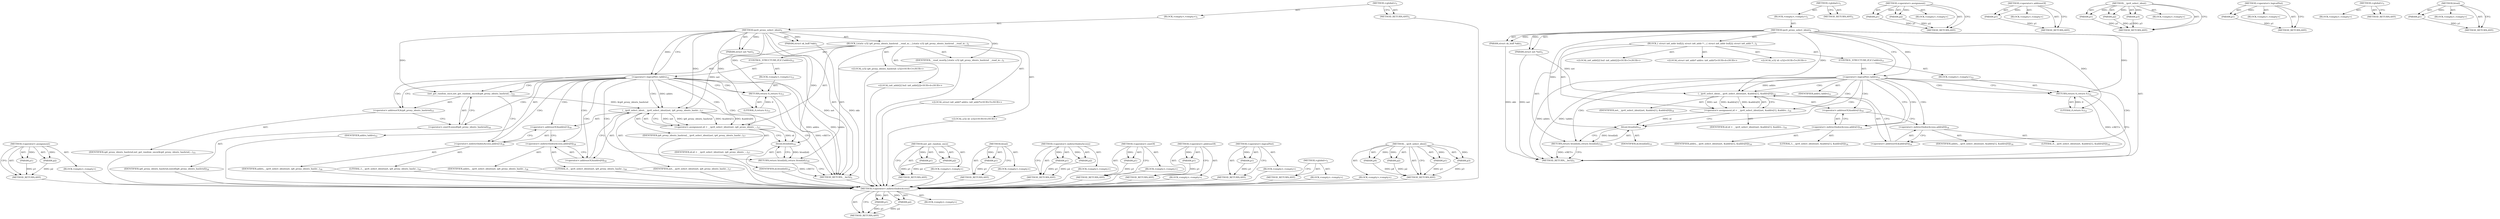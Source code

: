 digraph "htonl" {
vulnerable_90 [label=<(METHOD,&lt;operator&gt;.assignment)>];
vulnerable_91 [label=<(PARAM,p1)>];
vulnerable_92 [label=<(PARAM,p2)>];
vulnerable_93 [label=<(BLOCK,&lt;empty&gt;,&lt;empty&gt;)>];
vulnerable_94 [label=<(METHOD_RETURN,ANY)>];
vulnerable_6 [label=<(METHOD,&lt;global&gt;)<SUB>1</SUB>>];
vulnerable_7 [label=<(BLOCK,&lt;empty&gt;,&lt;empty&gt;)<SUB>1</SUB>>];
vulnerable_8 [label=<(METHOD,ipv6_proxy_select_ident)<SUB>1</SUB>>];
vulnerable_9 [label=<(PARAM,struct net *net)<SUB>1</SUB>>];
vulnerable_10 [label=<(PARAM,struct sk_buff *skb)<SUB>1</SUB>>];
vulnerable_11 [label=<(BLOCK,{
	static u32 ip6_proxy_idents_hashrnd __read_m...,{
	static u32 ip6_proxy_idents_hashrnd __read_m...)<SUB>2</SUB>>];
vulnerable_12 [label="<(LOCAL,u32 ip6_proxy_idents_hashrnd: u32)<SUB>3</SUB>>"];
vulnerable_13 [label=<(IDENTIFIER,__read_mostly,{
	static u32 ip6_proxy_idents_hashrnd __read_m...)<SUB>3</SUB>>];
vulnerable_14 [label="<(LOCAL,in6_addr[2] buf: in6_addr[2])<SUB>4</SUB>>"];
vulnerable_15 [label="<(LOCAL,struct in6_addr* addrs: in6_addr*)<SUB>5</SUB>>"];
vulnerable_16 [label="<(LOCAL,u32 id: u32)<SUB>6</SUB>>"];
vulnerable_17 [label=<(CONTROL_STRUCTURE,IF,if (!addrs))<SUB>12</SUB>>];
vulnerable_18 [label=<(&lt;operator&gt;.logicalNot,!addrs)<SUB>12</SUB>>];
vulnerable_19 [label=<(IDENTIFIER,addrs,!addrs)<SUB>12</SUB>>];
vulnerable_20 [label=<(BLOCK,&lt;empty&gt;,&lt;empty&gt;)<SUB>13</SUB>>];
vulnerable_21 [label=<(RETURN,return 0;,return 0;)<SUB>13</SUB>>];
vulnerable_22 [label=<(LITERAL,0,return 0;)<SUB>13</SUB>>];
vulnerable_23 [label=<(net_get_random_once,net_get_random_once(&amp;ip6_proxy_idents_hashrnd,
...)<SUB>15</SUB>>];
vulnerable_24 [label=<(&lt;operator&gt;.addressOf,&amp;ip6_proxy_idents_hashrnd)<SUB>15</SUB>>];
vulnerable_25 [label=<(IDENTIFIER,ip6_proxy_idents_hashrnd,net_get_random_once(&amp;ip6_proxy_idents_hashrnd,
...)<SUB>15</SUB>>];
vulnerable_26 [label=<(&lt;operator&gt;.sizeOf,sizeof(ip6_proxy_idents_hashrnd))<SUB>16</SUB>>];
vulnerable_27 [label=<(IDENTIFIER,ip6_proxy_idents_hashrnd,sizeof(ip6_proxy_idents_hashrnd))<SUB>16</SUB>>];
vulnerable_28 [label=<(&lt;operator&gt;.assignment,id = __ipv6_select_ident(net, ip6_proxy_idents_...)<SUB>17</SUB>>];
vulnerable_29 [label=<(IDENTIFIER,id,id = __ipv6_select_ident(net, ip6_proxy_idents_...)<SUB>17</SUB>>];
vulnerable_30 [label=<(__ipv6_select_ident,__ipv6_select_ident(net, ip6_proxy_idents_hashr...)<SUB>17</SUB>>];
vulnerable_31 [label=<(IDENTIFIER,net,__ipv6_select_ident(net, ip6_proxy_idents_hashr...)<SUB>17</SUB>>];
vulnerable_32 [label=<(IDENTIFIER,ip6_proxy_idents_hashrnd,__ipv6_select_ident(net, ip6_proxy_idents_hashr...)<SUB>17</SUB>>];
vulnerable_33 [label=<(&lt;operator&gt;.addressOf,&amp;addrs[1])<SUB>18</SUB>>];
vulnerable_34 [label=<(&lt;operator&gt;.indirectIndexAccess,addrs[1])<SUB>18</SUB>>];
vulnerable_35 [label=<(IDENTIFIER,addrs,__ipv6_select_ident(net, ip6_proxy_idents_hashr...)<SUB>18</SUB>>];
vulnerable_36 [label=<(LITERAL,1,__ipv6_select_ident(net, ip6_proxy_idents_hashr...)<SUB>18</SUB>>];
vulnerable_37 [label=<(&lt;operator&gt;.addressOf,&amp;addrs[0])<SUB>18</SUB>>];
vulnerable_38 [label=<(&lt;operator&gt;.indirectIndexAccess,addrs[0])<SUB>18</SUB>>];
vulnerable_39 [label=<(IDENTIFIER,addrs,__ipv6_select_ident(net, ip6_proxy_idents_hashr...)<SUB>18</SUB>>];
vulnerable_40 [label=<(LITERAL,0,__ipv6_select_ident(net, ip6_proxy_idents_hashr...)<SUB>18</SUB>>];
vulnerable_41 [label=<(RETURN,return htonl(id);,return htonl(id);)<SUB>19</SUB>>];
vulnerable_42 [label=<(htonl,htonl(id))<SUB>19</SUB>>];
vulnerable_43 [label=<(IDENTIFIER,id,htonl(id))<SUB>19</SUB>>];
vulnerable_44 [label=<(METHOD_RETURN,__be32)<SUB>1</SUB>>];
vulnerable_46 [label=<(METHOD_RETURN,ANY)<SUB>1</SUB>>];
vulnerable_77 [label=<(METHOD,net_get_random_once)>];
vulnerable_78 [label=<(PARAM,p1)>];
vulnerable_79 [label=<(PARAM,p2)>];
vulnerable_80 [label=<(BLOCK,&lt;empty&gt;,&lt;empty&gt;)>];
vulnerable_81 [label=<(METHOD_RETURN,ANY)>];
vulnerable_107 [label=<(METHOD,htonl)>];
vulnerable_108 [label=<(PARAM,p1)>];
vulnerable_109 [label=<(BLOCK,&lt;empty&gt;,&lt;empty&gt;)>];
vulnerable_110 [label=<(METHOD_RETURN,ANY)>];
vulnerable_102 [label=<(METHOD,&lt;operator&gt;.indirectIndexAccess)>];
vulnerable_103 [label=<(PARAM,p1)>];
vulnerable_104 [label=<(PARAM,p2)>];
vulnerable_105 [label=<(BLOCK,&lt;empty&gt;,&lt;empty&gt;)>];
vulnerable_106 [label=<(METHOD_RETURN,ANY)>];
vulnerable_86 [label=<(METHOD,&lt;operator&gt;.sizeOf)>];
vulnerable_87 [label=<(PARAM,p1)>];
vulnerable_88 [label=<(BLOCK,&lt;empty&gt;,&lt;empty&gt;)>];
vulnerable_89 [label=<(METHOD_RETURN,ANY)>];
vulnerable_82 [label=<(METHOD,&lt;operator&gt;.addressOf)>];
vulnerable_83 [label=<(PARAM,p1)>];
vulnerable_84 [label=<(BLOCK,&lt;empty&gt;,&lt;empty&gt;)>];
vulnerable_85 [label=<(METHOD_RETURN,ANY)>];
vulnerable_73 [label=<(METHOD,&lt;operator&gt;.logicalNot)>];
vulnerable_74 [label=<(PARAM,p1)>];
vulnerable_75 [label=<(BLOCK,&lt;empty&gt;,&lt;empty&gt;)>];
vulnerable_76 [label=<(METHOD_RETURN,ANY)>];
vulnerable_67 [label=<(METHOD,&lt;global&gt;)<SUB>1</SUB>>];
vulnerable_68 [label=<(BLOCK,&lt;empty&gt;,&lt;empty&gt;)>];
vulnerable_69 [label=<(METHOD_RETURN,ANY)>];
vulnerable_95 [label=<(METHOD,__ipv6_select_ident)>];
vulnerable_96 [label=<(PARAM,p1)>];
vulnerable_97 [label=<(PARAM,p2)>];
vulnerable_98 [label=<(PARAM,p3)>];
vulnerable_99 [label=<(PARAM,p4)>];
vulnerable_100 [label=<(BLOCK,&lt;empty&gt;,&lt;empty&gt;)>];
vulnerable_101 [label=<(METHOD_RETURN,ANY)>];
fixed_84 [label=<(METHOD,&lt;operator&gt;.indirectIndexAccess)>];
fixed_85 [label=<(PARAM,p1)>];
fixed_86 [label=<(PARAM,p2)>];
fixed_87 [label=<(BLOCK,&lt;empty&gt;,&lt;empty&gt;)>];
fixed_88 [label=<(METHOD_RETURN,ANY)>];
fixed_6 [label=<(METHOD,&lt;global&gt;)<SUB>1</SUB>>];
fixed_7 [label=<(BLOCK,&lt;empty&gt;,&lt;empty&gt;)<SUB>1</SUB>>];
fixed_8 [label=<(METHOD,ipv6_proxy_select_ident)<SUB>1</SUB>>];
fixed_9 [label=<(PARAM,struct net *net)<SUB>1</SUB>>];
fixed_10 [label=<(PARAM,struct sk_buff *skb)<SUB>1</SUB>>];
fixed_11 [label=<(BLOCK,{
 	struct in6_addr buf[2];
 	struct in6_addr *...,{
 	struct in6_addr buf[2];
 	struct in6_addr *...)<SUB>2</SUB>>];
fixed_12 [label="<(LOCAL,in6_addr[2] buf: in6_addr[2])<SUB>3</SUB>>"];
fixed_13 [label="<(LOCAL,struct in6_addr* addrs: in6_addr*)<SUB>4</SUB>>"];
fixed_14 [label="<(LOCAL,u32 id: u32)<SUB>5</SUB>>"];
fixed_15 [label=<(CONTROL_STRUCTURE,IF,if (!addrs))<SUB>11</SUB>>];
fixed_16 [label=<(&lt;operator&gt;.logicalNot,!addrs)<SUB>11</SUB>>];
fixed_17 [label=<(IDENTIFIER,addrs,!addrs)<SUB>11</SUB>>];
fixed_18 [label=<(BLOCK,&lt;empty&gt;,&lt;empty&gt;)<SUB>12</SUB>>];
fixed_19 [label=<(RETURN,return 0;,return 0;)<SUB>12</SUB>>];
fixed_20 [label=<(LITERAL,0,return 0;)<SUB>12</SUB>>];
fixed_21 [label=<(&lt;operator&gt;.assignment,id = __ipv6_select_ident(net, &amp;addrs[1], &amp;addrs...)<SUB>14</SUB>>];
fixed_22 [label=<(IDENTIFIER,id,id = __ipv6_select_ident(net, &amp;addrs[1], &amp;addrs...)<SUB>14</SUB>>];
fixed_23 [label=<(__ipv6_select_ident,__ipv6_select_ident(net, &amp;addrs[1], &amp;addrs[0]))<SUB>14</SUB>>];
fixed_24 [label=<(IDENTIFIER,net,__ipv6_select_ident(net, &amp;addrs[1], &amp;addrs[0]))<SUB>14</SUB>>];
fixed_25 [label=<(&lt;operator&gt;.addressOf,&amp;addrs[1])<SUB>14</SUB>>];
fixed_26 [label=<(&lt;operator&gt;.indirectIndexAccess,addrs[1])<SUB>14</SUB>>];
fixed_27 [label=<(IDENTIFIER,addrs,__ipv6_select_ident(net, &amp;addrs[1], &amp;addrs[0]))<SUB>14</SUB>>];
fixed_28 [label=<(LITERAL,1,__ipv6_select_ident(net, &amp;addrs[1], &amp;addrs[0]))<SUB>14</SUB>>];
fixed_29 [label=<(&lt;operator&gt;.addressOf,&amp;addrs[0])<SUB>14</SUB>>];
fixed_30 [label=<(&lt;operator&gt;.indirectIndexAccess,addrs[0])<SUB>14</SUB>>];
fixed_31 [label=<(IDENTIFIER,addrs,__ipv6_select_ident(net, &amp;addrs[1], &amp;addrs[0]))<SUB>14</SUB>>];
fixed_32 [label=<(LITERAL,0,__ipv6_select_ident(net, &amp;addrs[1], &amp;addrs[0]))<SUB>14</SUB>>];
fixed_33 [label=<(RETURN,return htonl(id);,return htonl(id);)<SUB>15</SUB>>];
fixed_34 [label=<(htonl,htonl(id))<SUB>15</SUB>>];
fixed_35 [label=<(IDENTIFIER,id,htonl(id))<SUB>15</SUB>>];
fixed_36 [label=<(METHOD_RETURN,__be32)<SUB>1</SUB>>];
fixed_38 [label=<(METHOD_RETURN,ANY)<SUB>1</SUB>>];
fixed_69 [label=<(METHOD,&lt;operator&gt;.assignment)>];
fixed_70 [label=<(PARAM,p1)>];
fixed_71 [label=<(PARAM,p2)>];
fixed_72 [label=<(BLOCK,&lt;empty&gt;,&lt;empty&gt;)>];
fixed_73 [label=<(METHOD_RETURN,ANY)>];
fixed_80 [label=<(METHOD,&lt;operator&gt;.addressOf)>];
fixed_81 [label=<(PARAM,p1)>];
fixed_82 [label=<(BLOCK,&lt;empty&gt;,&lt;empty&gt;)>];
fixed_83 [label=<(METHOD_RETURN,ANY)>];
fixed_74 [label=<(METHOD,__ipv6_select_ident)>];
fixed_75 [label=<(PARAM,p1)>];
fixed_76 [label=<(PARAM,p2)>];
fixed_77 [label=<(PARAM,p3)>];
fixed_78 [label=<(BLOCK,&lt;empty&gt;,&lt;empty&gt;)>];
fixed_79 [label=<(METHOD_RETURN,ANY)>];
fixed_65 [label=<(METHOD,&lt;operator&gt;.logicalNot)>];
fixed_66 [label=<(PARAM,p1)>];
fixed_67 [label=<(BLOCK,&lt;empty&gt;,&lt;empty&gt;)>];
fixed_68 [label=<(METHOD_RETURN,ANY)>];
fixed_59 [label=<(METHOD,&lt;global&gt;)<SUB>1</SUB>>];
fixed_60 [label=<(BLOCK,&lt;empty&gt;,&lt;empty&gt;)>];
fixed_61 [label=<(METHOD_RETURN,ANY)>];
fixed_89 [label=<(METHOD,htonl)>];
fixed_90 [label=<(PARAM,p1)>];
fixed_91 [label=<(BLOCK,&lt;empty&gt;,&lt;empty&gt;)>];
fixed_92 [label=<(METHOD_RETURN,ANY)>];
vulnerable_90 -> vulnerable_91  [key=0, label="AST: "];
vulnerable_90 -> vulnerable_91  [key=1, label="DDG: "];
vulnerable_90 -> vulnerable_93  [key=0, label="AST: "];
vulnerable_90 -> vulnerable_92  [key=0, label="AST: "];
vulnerable_90 -> vulnerable_92  [key=1, label="DDG: "];
vulnerable_90 -> vulnerable_94  [key=0, label="AST: "];
vulnerable_90 -> vulnerable_94  [key=1, label="CFG: "];
vulnerable_91 -> vulnerable_94  [key=0, label="DDG: p1"];
vulnerable_92 -> vulnerable_94  [key=0, label="DDG: p2"];
vulnerable_93 -> fixed_84  [key=0];
vulnerable_94 -> fixed_84  [key=0];
vulnerable_6 -> vulnerable_7  [key=0, label="AST: "];
vulnerable_6 -> vulnerable_46  [key=0, label="AST: "];
vulnerable_6 -> vulnerable_46  [key=1, label="CFG: "];
vulnerable_7 -> vulnerable_8  [key=0, label="AST: "];
vulnerable_8 -> vulnerable_9  [key=0, label="AST: "];
vulnerable_8 -> vulnerable_9  [key=1, label="DDG: "];
vulnerable_8 -> vulnerable_10  [key=0, label="AST: "];
vulnerable_8 -> vulnerable_10  [key=1, label="DDG: "];
vulnerable_8 -> vulnerable_11  [key=0, label="AST: "];
vulnerable_8 -> vulnerable_44  [key=0, label="AST: "];
vulnerable_8 -> vulnerable_18  [key=0, label="CFG: "];
vulnerable_8 -> vulnerable_18  [key=1, label="DDG: "];
vulnerable_8 -> vulnerable_13  [key=0, label="DDG: "];
vulnerable_8 -> vulnerable_23  [key=0, label="DDG: "];
vulnerable_8 -> vulnerable_21  [key=0, label="DDG: "];
vulnerable_8 -> vulnerable_30  [key=0, label="DDG: "];
vulnerable_8 -> vulnerable_42  [key=0, label="DDG: "];
vulnerable_8 -> vulnerable_22  [key=0, label="DDG: "];
vulnerable_9 -> vulnerable_44  [key=0, label="DDG: net"];
vulnerable_9 -> vulnerable_30  [key=0, label="DDG: net"];
vulnerable_10 -> vulnerable_44  [key=0, label="DDG: skb"];
vulnerable_11 -> vulnerable_12  [key=0, label="AST: "];
vulnerable_11 -> vulnerable_13  [key=0, label="AST: "];
vulnerable_11 -> vulnerable_14  [key=0, label="AST: "];
vulnerable_11 -> vulnerable_15  [key=0, label="AST: "];
vulnerable_11 -> vulnerable_16  [key=0, label="AST: "];
vulnerable_11 -> vulnerable_17  [key=0, label="AST: "];
vulnerable_11 -> vulnerable_23  [key=0, label="AST: "];
vulnerable_11 -> vulnerable_28  [key=0, label="AST: "];
vulnerable_11 -> vulnerable_41  [key=0, label="AST: "];
vulnerable_12 -> fixed_84  [key=0];
vulnerable_13 -> fixed_84  [key=0];
vulnerable_14 -> fixed_84  [key=0];
vulnerable_15 -> fixed_84  [key=0];
vulnerable_16 -> fixed_84  [key=0];
vulnerable_17 -> vulnerable_18  [key=0, label="AST: "];
vulnerable_17 -> vulnerable_20  [key=0, label="AST: "];
vulnerable_18 -> vulnerable_19  [key=0, label="AST: "];
vulnerable_18 -> vulnerable_21  [key=0, label="CFG: "];
vulnerable_18 -> vulnerable_21  [key=1, label="CDG: "];
vulnerable_18 -> vulnerable_24  [key=0, label="CFG: "];
vulnerable_18 -> vulnerable_24  [key=1, label="CDG: "];
vulnerable_18 -> vulnerable_44  [key=0, label="DDG: addrs"];
vulnerable_18 -> vulnerable_44  [key=1, label="DDG: !addrs"];
vulnerable_18 -> vulnerable_30  [key=0, label="DDG: addrs"];
vulnerable_18 -> vulnerable_30  [key=1, label="CDG: "];
vulnerable_18 -> vulnerable_34  [key=0, label="CDG: "];
vulnerable_18 -> vulnerable_33  [key=0, label="CDG: "];
vulnerable_18 -> vulnerable_26  [key=0, label="CDG: "];
vulnerable_18 -> vulnerable_42  [key=0, label="CDG: "];
vulnerable_18 -> vulnerable_23  [key=0, label="CDG: "];
vulnerable_18 -> vulnerable_28  [key=0, label="CDG: "];
vulnerable_18 -> vulnerable_37  [key=0, label="CDG: "];
vulnerable_18 -> vulnerable_38  [key=0, label="CDG: "];
vulnerable_18 -> vulnerable_41  [key=0, label="CDG: "];
vulnerable_19 -> fixed_84  [key=0];
vulnerable_20 -> vulnerable_21  [key=0, label="AST: "];
vulnerable_21 -> vulnerable_22  [key=0, label="AST: "];
vulnerable_21 -> vulnerable_44  [key=0, label="CFG: "];
vulnerable_21 -> vulnerable_44  [key=1, label="DDG: &lt;RET&gt;"];
vulnerable_22 -> vulnerable_21  [key=0, label="DDG: 0"];
vulnerable_23 -> vulnerable_24  [key=0, label="AST: "];
vulnerable_23 -> vulnerable_26  [key=0, label="AST: "];
vulnerable_23 -> vulnerable_34  [key=0, label="CFG: "];
vulnerable_23 -> vulnerable_30  [key=0, label="DDG: &amp;ip6_proxy_idents_hashrnd"];
vulnerable_24 -> vulnerable_25  [key=0, label="AST: "];
vulnerable_24 -> vulnerable_26  [key=0, label="CFG: "];
vulnerable_25 -> fixed_84  [key=0];
vulnerable_26 -> vulnerable_27  [key=0, label="AST: "];
vulnerable_26 -> vulnerable_23  [key=0, label="CFG: "];
vulnerable_27 -> fixed_84  [key=0];
vulnerable_28 -> vulnerable_29  [key=0, label="AST: "];
vulnerable_28 -> vulnerable_30  [key=0, label="AST: "];
vulnerable_28 -> vulnerable_42  [key=0, label="CFG: "];
vulnerable_28 -> vulnerable_42  [key=1, label="DDG: id"];
vulnerable_29 -> fixed_84  [key=0];
vulnerable_30 -> vulnerable_31  [key=0, label="AST: "];
vulnerable_30 -> vulnerable_32  [key=0, label="AST: "];
vulnerable_30 -> vulnerable_33  [key=0, label="AST: "];
vulnerable_30 -> vulnerable_37  [key=0, label="AST: "];
vulnerable_30 -> vulnerable_28  [key=0, label="CFG: "];
vulnerable_30 -> vulnerable_28  [key=1, label="DDG: net"];
vulnerable_30 -> vulnerable_28  [key=2, label="DDG: ip6_proxy_idents_hashrnd"];
vulnerable_30 -> vulnerable_28  [key=3, label="DDG: &amp;addrs[1]"];
vulnerable_30 -> vulnerable_28  [key=4, label="DDG: &amp;addrs[0]"];
vulnerable_31 -> fixed_84  [key=0];
vulnerable_32 -> fixed_84  [key=0];
vulnerable_33 -> vulnerable_34  [key=0, label="AST: "];
vulnerable_33 -> vulnerable_38  [key=0, label="CFG: "];
vulnerable_34 -> vulnerable_35  [key=0, label="AST: "];
vulnerable_34 -> vulnerable_36  [key=0, label="AST: "];
vulnerable_34 -> vulnerable_33  [key=0, label="CFG: "];
vulnerable_35 -> fixed_84  [key=0];
vulnerable_36 -> fixed_84  [key=0];
vulnerable_37 -> vulnerable_38  [key=0, label="AST: "];
vulnerable_37 -> vulnerable_30  [key=0, label="CFG: "];
vulnerable_38 -> vulnerable_39  [key=0, label="AST: "];
vulnerable_38 -> vulnerable_40  [key=0, label="AST: "];
vulnerable_38 -> vulnerable_37  [key=0, label="CFG: "];
vulnerable_39 -> fixed_84  [key=0];
vulnerable_40 -> fixed_84  [key=0];
vulnerable_41 -> vulnerable_42  [key=0, label="AST: "];
vulnerable_41 -> vulnerable_44  [key=0, label="CFG: "];
vulnerable_41 -> vulnerable_44  [key=1, label="DDG: &lt;RET&gt;"];
vulnerable_42 -> vulnerable_43  [key=0, label="AST: "];
vulnerable_42 -> vulnerable_41  [key=0, label="CFG: "];
vulnerable_42 -> vulnerable_41  [key=1, label="DDG: htonl(id)"];
vulnerable_43 -> fixed_84  [key=0];
vulnerable_44 -> fixed_84  [key=0];
vulnerable_46 -> fixed_84  [key=0];
vulnerable_77 -> vulnerable_78  [key=0, label="AST: "];
vulnerable_77 -> vulnerable_78  [key=1, label="DDG: "];
vulnerable_77 -> vulnerable_80  [key=0, label="AST: "];
vulnerable_77 -> vulnerable_79  [key=0, label="AST: "];
vulnerable_77 -> vulnerable_79  [key=1, label="DDG: "];
vulnerable_77 -> vulnerable_81  [key=0, label="AST: "];
vulnerable_77 -> vulnerable_81  [key=1, label="CFG: "];
vulnerable_78 -> vulnerable_81  [key=0, label="DDG: p1"];
vulnerable_79 -> vulnerable_81  [key=0, label="DDG: p2"];
vulnerable_80 -> fixed_84  [key=0];
vulnerable_81 -> fixed_84  [key=0];
vulnerable_107 -> vulnerable_108  [key=0, label="AST: "];
vulnerable_107 -> vulnerable_108  [key=1, label="DDG: "];
vulnerable_107 -> vulnerable_109  [key=0, label="AST: "];
vulnerable_107 -> vulnerable_110  [key=0, label="AST: "];
vulnerable_107 -> vulnerable_110  [key=1, label="CFG: "];
vulnerable_108 -> vulnerable_110  [key=0, label="DDG: p1"];
vulnerable_109 -> fixed_84  [key=0];
vulnerable_110 -> fixed_84  [key=0];
vulnerable_102 -> vulnerable_103  [key=0, label="AST: "];
vulnerable_102 -> vulnerable_103  [key=1, label="DDG: "];
vulnerable_102 -> vulnerable_105  [key=0, label="AST: "];
vulnerable_102 -> vulnerable_104  [key=0, label="AST: "];
vulnerable_102 -> vulnerable_104  [key=1, label="DDG: "];
vulnerable_102 -> vulnerable_106  [key=0, label="AST: "];
vulnerable_102 -> vulnerable_106  [key=1, label="CFG: "];
vulnerable_103 -> vulnerable_106  [key=0, label="DDG: p1"];
vulnerable_104 -> vulnerable_106  [key=0, label="DDG: p2"];
vulnerable_105 -> fixed_84  [key=0];
vulnerable_106 -> fixed_84  [key=0];
vulnerable_86 -> vulnerable_87  [key=0, label="AST: "];
vulnerable_86 -> vulnerable_87  [key=1, label="DDG: "];
vulnerable_86 -> vulnerable_88  [key=0, label="AST: "];
vulnerable_86 -> vulnerable_89  [key=0, label="AST: "];
vulnerable_86 -> vulnerable_89  [key=1, label="CFG: "];
vulnerable_87 -> vulnerable_89  [key=0, label="DDG: p1"];
vulnerable_88 -> fixed_84  [key=0];
vulnerable_89 -> fixed_84  [key=0];
vulnerable_82 -> vulnerable_83  [key=0, label="AST: "];
vulnerable_82 -> vulnerable_83  [key=1, label="DDG: "];
vulnerable_82 -> vulnerable_84  [key=0, label="AST: "];
vulnerable_82 -> vulnerable_85  [key=0, label="AST: "];
vulnerable_82 -> vulnerable_85  [key=1, label="CFG: "];
vulnerable_83 -> vulnerable_85  [key=0, label="DDG: p1"];
vulnerable_84 -> fixed_84  [key=0];
vulnerable_85 -> fixed_84  [key=0];
vulnerable_73 -> vulnerable_74  [key=0, label="AST: "];
vulnerable_73 -> vulnerable_74  [key=1, label="DDG: "];
vulnerable_73 -> vulnerable_75  [key=0, label="AST: "];
vulnerable_73 -> vulnerable_76  [key=0, label="AST: "];
vulnerable_73 -> vulnerable_76  [key=1, label="CFG: "];
vulnerable_74 -> vulnerable_76  [key=0, label="DDG: p1"];
vulnerable_75 -> fixed_84  [key=0];
vulnerable_76 -> fixed_84  [key=0];
vulnerable_67 -> vulnerable_68  [key=0, label="AST: "];
vulnerable_67 -> vulnerable_69  [key=0, label="AST: "];
vulnerable_67 -> vulnerable_69  [key=1, label="CFG: "];
vulnerable_68 -> fixed_84  [key=0];
vulnerable_69 -> fixed_84  [key=0];
vulnerable_95 -> vulnerable_96  [key=0, label="AST: "];
vulnerable_95 -> vulnerable_96  [key=1, label="DDG: "];
vulnerable_95 -> vulnerable_100  [key=0, label="AST: "];
vulnerable_95 -> vulnerable_97  [key=0, label="AST: "];
vulnerable_95 -> vulnerable_97  [key=1, label="DDG: "];
vulnerable_95 -> vulnerable_101  [key=0, label="AST: "];
vulnerable_95 -> vulnerable_101  [key=1, label="CFG: "];
vulnerable_95 -> vulnerable_98  [key=0, label="AST: "];
vulnerable_95 -> vulnerable_98  [key=1, label="DDG: "];
vulnerable_95 -> vulnerable_99  [key=0, label="AST: "];
vulnerable_95 -> vulnerable_99  [key=1, label="DDG: "];
vulnerable_96 -> vulnerable_101  [key=0, label="DDG: p1"];
vulnerable_97 -> vulnerable_101  [key=0, label="DDG: p2"];
vulnerable_98 -> vulnerable_101  [key=0, label="DDG: p3"];
vulnerable_99 -> vulnerable_101  [key=0, label="DDG: p4"];
vulnerable_100 -> fixed_84  [key=0];
vulnerable_101 -> fixed_84  [key=0];
fixed_84 -> fixed_85  [key=0, label="AST: "];
fixed_84 -> fixed_85  [key=1, label="DDG: "];
fixed_84 -> fixed_87  [key=0, label="AST: "];
fixed_84 -> fixed_86  [key=0, label="AST: "];
fixed_84 -> fixed_86  [key=1, label="DDG: "];
fixed_84 -> fixed_88  [key=0, label="AST: "];
fixed_84 -> fixed_88  [key=1, label="CFG: "];
fixed_85 -> fixed_88  [key=0, label="DDG: p1"];
fixed_86 -> fixed_88  [key=0, label="DDG: p2"];
fixed_6 -> fixed_7  [key=0, label="AST: "];
fixed_6 -> fixed_38  [key=0, label="AST: "];
fixed_6 -> fixed_38  [key=1, label="CFG: "];
fixed_7 -> fixed_8  [key=0, label="AST: "];
fixed_8 -> fixed_9  [key=0, label="AST: "];
fixed_8 -> fixed_9  [key=1, label="DDG: "];
fixed_8 -> fixed_10  [key=0, label="AST: "];
fixed_8 -> fixed_10  [key=1, label="DDG: "];
fixed_8 -> fixed_11  [key=0, label="AST: "];
fixed_8 -> fixed_36  [key=0, label="AST: "];
fixed_8 -> fixed_16  [key=0, label="CFG: "];
fixed_8 -> fixed_16  [key=1, label="DDG: "];
fixed_8 -> fixed_19  [key=0, label="DDG: "];
fixed_8 -> fixed_23  [key=0, label="DDG: "];
fixed_8 -> fixed_34  [key=0, label="DDG: "];
fixed_8 -> fixed_20  [key=0, label="DDG: "];
fixed_9 -> fixed_36  [key=0, label="DDG: net"];
fixed_9 -> fixed_23  [key=0, label="DDG: net"];
fixed_10 -> fixed_36  [key=0, label="DDG: skb"];
fixed_11 -> fixed_12  [key=0, label="AST: "];
fixed_11 -> fixed_13  [key=0, label="AST: "];
fixed_11 -> fixed_14  [key=0, label="AST: "];
fixed_11 -> fixed_15  [key=0, label="AST: "];
fixed_11 -> fixed_21  [key=0, label="AST: "];
fixed_11 -> fixed_33  [key=0, label="AST: "];
fixed_15 -> fixed_16  [key=0, label="AST: "];
fixed_15 -> fixed_18  [key=0, label="AST: "];
fixed_16 -> fixed_17  [key=0, label="AST: "];
fixed_16 -> fixed_19  [key=0, label="CFG: "];
fixed_16 -> fixed_19  [key=1, label="CDG: "];
fixed_16 -> fixed_26  [key=0, label="CFG: "];
fixed_16 -> fixed_26  [key=1, label="CDG: "];
fixed_16 -> fixed_36  [key=0, label="DDG: addrs"];
fixed_16 -> fixed_36  [key=1, label="DDG: !addrs"];
fixed_16 -> fixed_23  [key=0, label="DDG: addrs"];
fixed_16 -> fixed_23  [key=1, label="CDG: "];
fixed_16 -> fixed_30  [key=0, label="CDG: "];
fixed_16 -> fixed_29  [key=0, label="CDG: "];
fixed_16 -> fixed_34  [key=0, label="CDG: "];
fixed_16 -> fixed_21  [key=0, label="CDG: "];
fixed_16 -> fixed_33  [key=0, label="CDG: "];
fixed_16 -> fixed_25  [key=0, label="CDG: "];
fixed_18 -> fixed_19  [key=0, label="AST: "];
fixed_19 -> fixed_20  [key=0, label="AST: "];
fixed_19 -> fixed_36  [key=0, label="CFG: "];
fixed_19 -> fixed_36  [key=1, label="DDG: &lt;RET&gt;"];
fixed_20 -> fixed_19  [key=0, label="DDG: 0"];
fixed_21 -> fixed_22  [key=0, label="AST: "];
fixed_21 -> fixed_23  [key=0, label="AST: "];
fixed_21 -> fixed_34  [key=0, label="CFG: "];
fixed_21 -> fixed_34  [key=1, label="DDG: id"];
fixed_23 -> fixed_24  [key=0, label="AST: "];
fixed_23 -> fixed_25  [key=0, label="AST: "];
fixed_23 -> fixed_29  [key=0, label="AST: "];
fixed_23 -> fixed_21  [key=0, label="CFG: "];
fixed_23 -> fixed_21  [key=1, label="DDG: net"];
fixed_23 -> fixed_21  [key=2, label="DDG: &amp;addrs[1]"];
fixed_23 -> fixed_21  [key=3, label="DDG: &amp;addrs[0]"];
fixed_25 -> fixed_26  [key=0, label="AST: "];
fixed_25 -> fixed_30  [key=0, label="CFG: "];
fixed_26 -> fixed_27  [key=0, label="AST: "];
fixed_26 -> fixed_28  [key=0, label="AST: "];
fixed_26 -> fixed_25  [key=0, label="CFG: "];
fixed_29 -> fixed_30  [key=0, label="AST: "];
fixed_29 -> fixed_23  [key=0, label="CFG: "];
fixed_30 -> fixed_31  [key=0, label="AST: "];
fixed_30 -> fixed_32  [key=0, label="AST: "];
fixed_30 -> fixed_29  [key=0, label="CFG: "];
fixed_33 -> fixed_34  [key=0, label="AST: "];
fixed_33 -> fixed_36  [key=0, label="CFG: "];
fixed_33 -> fixed_36  [key=1, label="DDG: &lt;RET&gt;"];
fixed_34 -> fixed_35  [key=0, label="AST: "];
fixed_34 -> fixed_33  [key=0, label="CFG: "];
fixed_34 -> fixed_33  [key=1, label="DDG: htonl(id)"];
fixed_69 -> fixed_70  [key=0, label="AST: "];
fixed_69 -> fixed_70  [key=1, label="DDG: "];
fixed_69 -> fixed_72  [key=0, label="AST: "];
fixed_69 -> fixed_71  [key=0, label="AST: "];
fixed_69 -> fixed_71  [key=1, label="DDG: "];
fixed_69 -> fixed_73  [key=0, label="AST: "];
fixed_69 -> fixed_73  [key=1, label="CFG: "];
fixed_70 -> fixed_73  [key=0, label="DDG: p1"];
fixed_71 -> fixed_73  [key=0, label="DDG: p2"];
fixed_80 -> fixed_81  [key=0, label="AST: "];
fixed_80 -> fixed_81  [key=1, label="DDG: "];
fixed_80 -> fixed_82  [key=0, label="AST: "];
fixed_80 -> fixed_83  [key=0, label="AST: "];
fixed_80 -> fixed_83  [key=1, label="CFG: "];
fixed_81 -> fixed_83  [key=0, label="DDG: p1"];
fixed_74 -> fixed_75  [key=0, label="AST: "];
fixed_74 -> fixed_75  [key=1, label="DDG: "];
fixed_74 -> fixed_78  [key=0, label="AST: "];
fixed_74 -> fixed_76  [key=0, label="AST: "];
fixed_74 -> fixed_76  [key=1, label="DDG: "];
fixed_74 -> fixed_79  [key=0, label="AST: "];
fixed_74 -> fixed_79  [key=1, label="CFG: "];
fixed_74 -> fixed_77  [key=0, label="AST: "];
fixed_74 -> fixed_77  [key=1, label="DDG: "];
fixed_75 -> fixed_79  [key=0, label="DDG: p1"];
fixed_76 -> fixed_79  [key=0, label="DDG: p2"];
fixed_77 -> fixed_79  [key=0, label="DDG: p3"];
fixed_65 -> fixed_66  [key=0, label="AST: "];
fixed_65 -> fixed_66  [key=1, label="DDG: "];
fixed_65 -> fixed_67  [key=0, label="AST: "];
fixed_65 -> fixed_68  [key=0, label="AST: "];
fixed_65 -> fixed_68  [key=1, label="CFG: "];
fixed_66 -> fixed_68  [key=0, label="DDG: p1"];
fixed_59 -> fixed_60  [key=0, label="AST: "];
fixed_59 -> fixed_61  [key=0, label="AST: "];
fixed_59 -> fixed_61  [key=1, label="CFG: "];
fixed_89 -> fixed_90  [key=0, label="AST: "];
fixed_89 -> fixed_90  [key=1, label="DDG: "];
fixed_89 -> fixed_91  [key=0, label="AST: "];
fixed_89 -> fixed_92  [key=0, label="AST: "];
fixed_89 -> fixed_92  [key=1, label="CFG: "];
fixed_90 -> fixed_92  [key=0, label="DDG: p1"];
}
